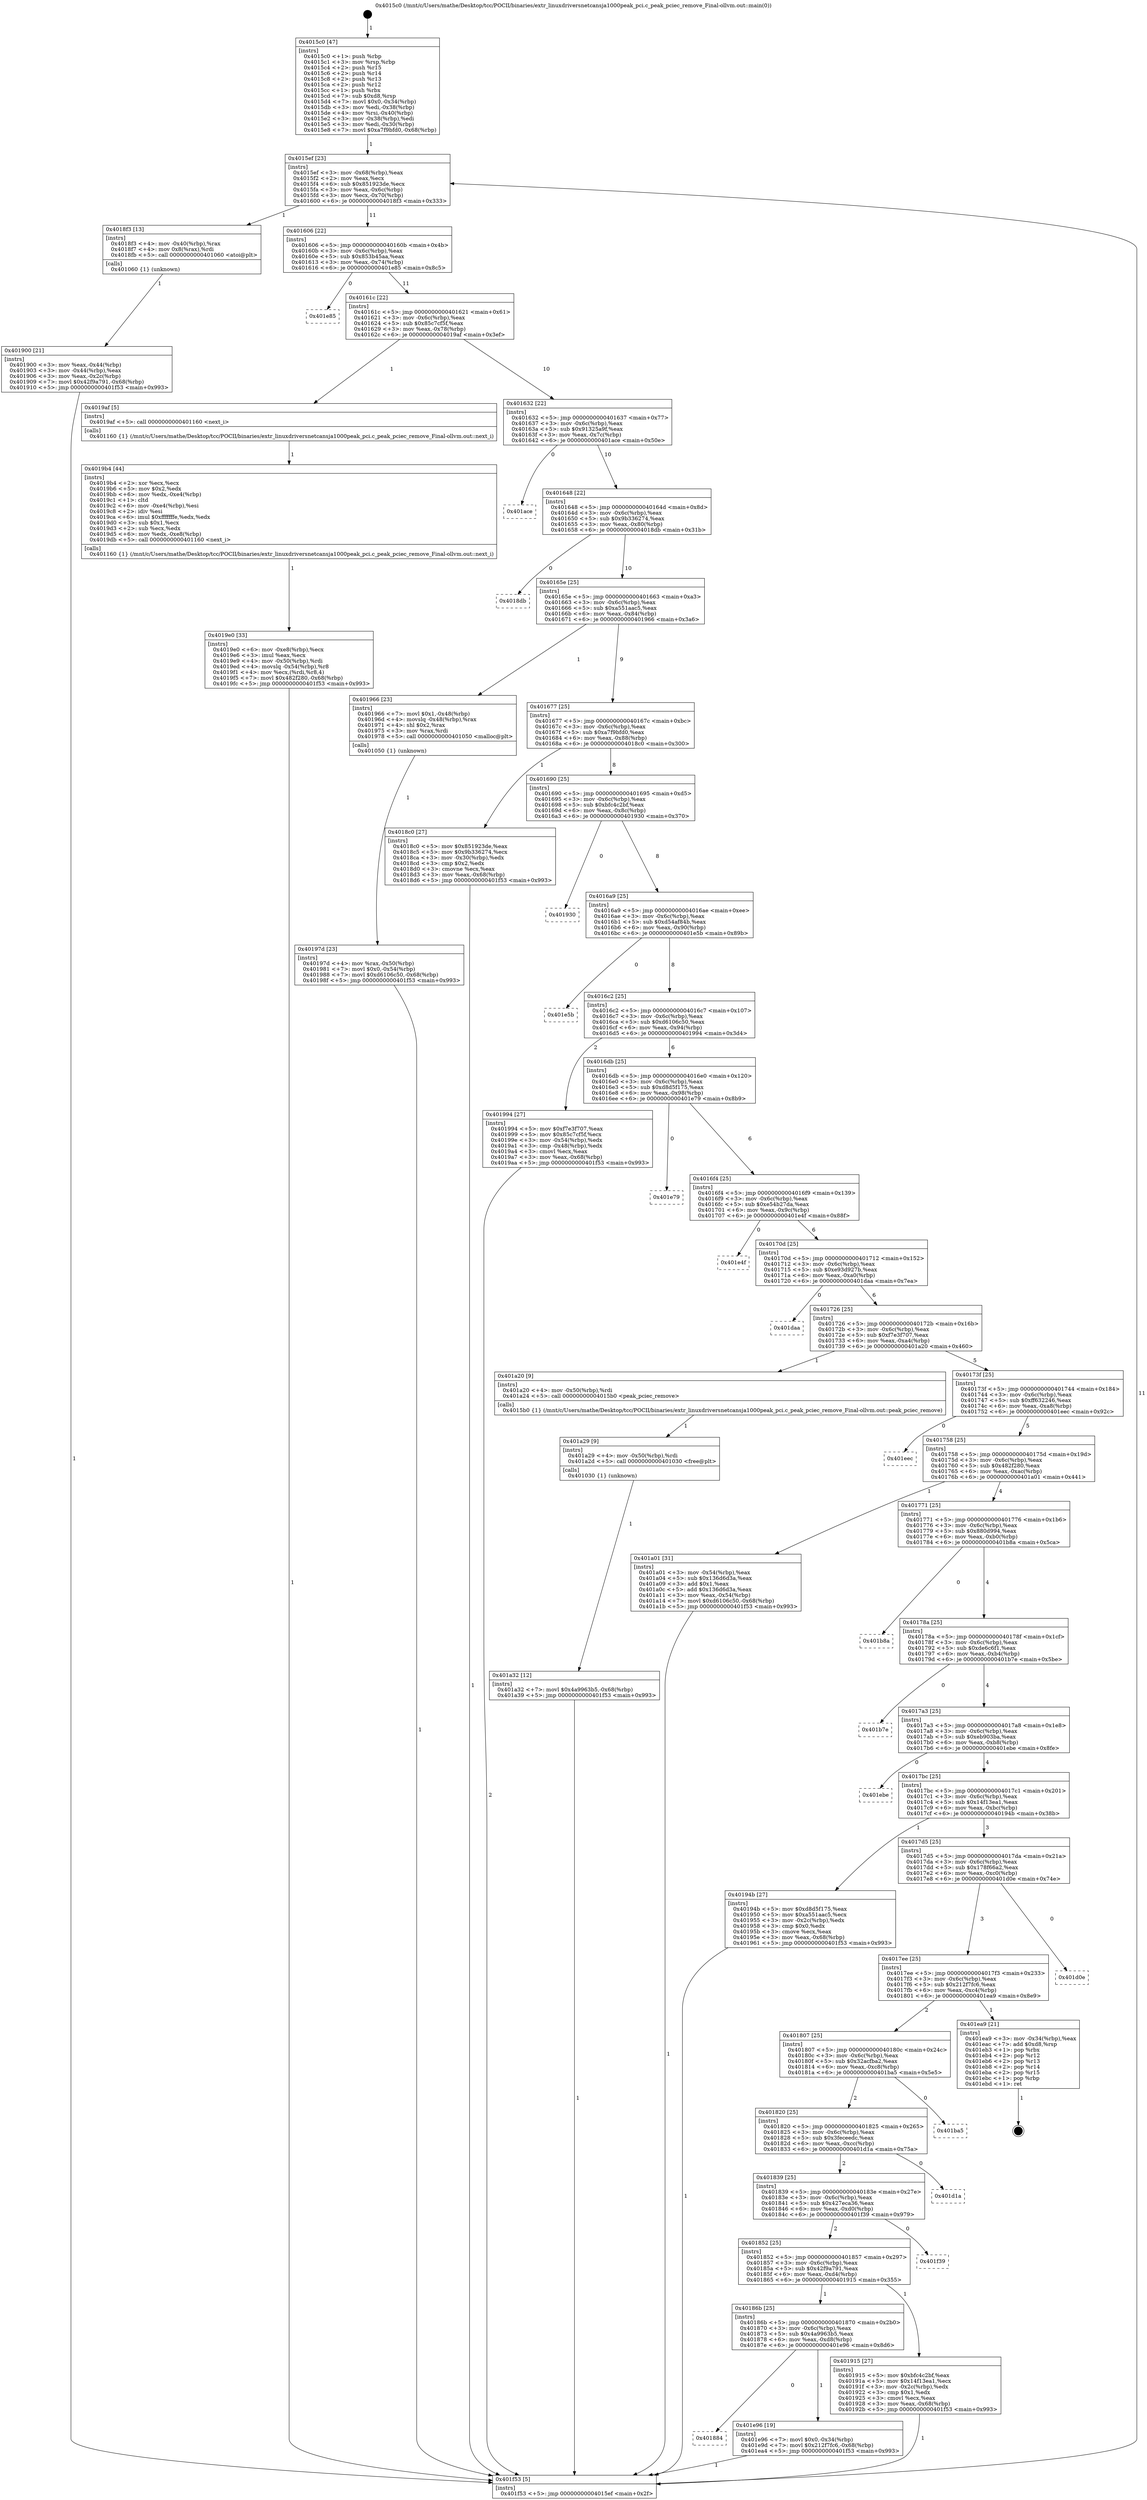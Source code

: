 digraph "0x4015c0" {
  label = "0x4015c0 (/mnt/c/Users/mathe/Desktop/tcc/POCII/binaries/extr_linuxdriversnetcansja1000peak_pci.c_peak_pciec_remove_Final-ollvm.out::main(0))"
  labelloc = "t"
  node[shape=record]

  Entry [label="",width=0.3,height=0.3,shape=circle,fillcolor=black,style=filled]
  "0x4015ef" [label="{
     0x4015ef [23]\l
     | [instrs]\l
     &nbsp;&nbsp;0x4015ef \<+3\>: mov -0x68(%rbp),%eax\l
     &nbsp;&nbsp;0x4015f2 \<+2\>: mov %eax,%ecx\l
     &nbsp;&nbsp;0x4015f4 \<+6\>: sub $0x851923de,%ecx\l
     &nbsp;&nbsp;0x4015fa \<+3\>: mov %eax,-0x6c(%rbp)\l
     &nbsp;&nbsp;0x4015fd \<+3\>: mov %ecx,-0x70(%rbp)\l
     &nbsp;&nbsp;0x401600 \<+6\>: je 00000000004018f3 \<main+0x333\>\l
  }"]
  "0x4018f3" [label="{
     0x4018f3 [13]\l
     | [instrs]\l
     &nbsp;&nbsp;0x4018f3 \<+4\>: mov -0x40(%rbp),%rax\l
     &nbsp;&nbsp;0x4018f7 \<+4\>: mov 0x8(%rax),%rdi\l
     &nbsp;&nbsp;0x4018fb \<+5\>: call 0000000000401060 \<atoi@plt\>\l
     | [calls]\l
     &nbsp;&nbsp;0x401060 \{1\} (unknown)\l
  }"]
  "0x401606" [label="{
     0x401606 [22]\l
     | [instrs]\l
     &nbsp;&nbsp;0x401606 \<+5\>: jmp 000000000040160b \<main+0x4b\>\l
     &nbsp;&nbsp;0x40160b \<+3\>: mov -0x6c(%rbp),%eax\l
     &nbsp;&nbsp;0x40160e \<+5\>: sub $0x853b45aa,%eax\l
     &nbsp;&nbsp;0x401613 \<+3\>: mov %eax,-0x74(%rbp)\l
     &nbsp;&nbsp;0x401616 \<+6\>: je 0000000000401e85 \<main+0x8c5\>\l
  }"]
  Exit [label="",width=0.3,height=0.3,shape=circle,fillcolor=black,style=filled,peripheries=2]
  "0x401e85" [label="{
     0x401e85\l
  }", style=dashed]
  "0x40161c" [label="{
     0x40161c [22]\l
     | [instrs]\l
     &nbsp;&nbsp;0x40161c \<+5\>: jmp 0000000000401621 \<main+0x61\>\l
     &nbsp;&nbsp;0x401621 \<+3\>: mov -0x6c(%rbp),%eax\l
     &nbsp;&nbsp;0x401624 \<+5\>: sub $0x85c7cf5f,%eax\l
     &nbsp;&nbsp;0x401629 \<+3\>: mov %eax,-0x78(%rbp)\l
     &nbsp;&nbsp;0x40162c \<+6\>: je 00000000004019af \<main+0x3ef\>\l
  }"]
  "0x401884" [label="{
     0x401884\l
  }", style=dashed]
  "0x4019af" [label="{
     0x4019af [5]\l
     | [instrs]\l
     &nbsp;&nbsp;0x4019af \<+5\>: call 0000000000401160 \<next_i\>\l
     | [calls]\l
     &nbsp;&nbsp;0x401160 \{1\} (/mnt/c/Users/mathe/Desktop/tcc/POCII/binaries/extr_linuxdriversnetcansja1000peak_pci.c_peak_pciec_remove_Final-ollvm.out::next_i)\l
  }"]
  "0x401632" [label="{
     0x401632 [22]\l
     | [instrs]\l
     &nbsp;&nbsp;0x401632 \<+5\>: jmp 0000000000401637 \<main+0x77\>\l
     &nbsp;&nbsp;0x401637 \<+3\>: mov -0x6c(%rbp),%eax\l
     &nbsp;&nbsp;0x40163a \<+5\>: sub $0x91325a9f,%eax\l
     &nbsp;&nbsp;0x40163f \<+3\>: mov %eax,-0x7c(%rbp)\l
     &nbsp;&nbsp;0x401642 \<+6\>: je 0000000000401ace \<main+0x50e\>\l
  }"]
  "0x401e96" [label="{
     0x401e96 [19]\l
     | [instrs]\l
     &nbsp;&nbsp;0x401e96 \<+7\>: movl $0x0,-0x34(%rbp)\l
     &nbsp;&nbsp;0x401e9d \<+7\>: movl $0x212f7fc6,-0x68(%rbp)\l
     &nbsp;&nbsp;0x401ea4 \<+5\>: jmp 0000000000401f53 \<main+0x993\>\l
  }"]
  "0x401ace" [label="{
     0x401ace\l
  }", style=dashed]
  "0x401648" [label="{
     0x401648 [22]\l
     | [instrs]\l
     &nbsp;&nbsp;0x401648 \<+5\>: jmp 000000000040164d \<main+0x8d\>\l
     &nbsp;&nbsp;0x40164d \<+3\>: mov -0x6c(%rbp),%eax\l
     &nbsp;&nbsp;0x401650 \<+5\>: sub $0x9b336274,%eax\l
     &nbsp;&nbsp;0x401655 \<+3\>: mov %eax,-0x80(%rbp)\l
     &nbsp;&nbsp;0x401658 \<+6\>: je 00000000004018db \<main+0x31b\>\l
  }"]
  "0x401a32" [label="{
     0x401a32 [12]\l
     | [instrs]\l
     &nbsp;&nbsp;0x401a32 \<+7\>: movl $0x4a9963b5,-0x68(%rbp)\l
     &nbsp;&nbsp;0x401a39 \<+5\>: jmp 0000000000401f53 \<main+0x993\>\l
  }"]
  "0x4018db" [label="{
     0x4018db\l
  }", style=dashed]
  "0x40165e" [label="{
     0x40165e [25]\l
     | [instrs]\l
     &nbsp;&nbsp;0x40165e \<+5\>: jmp 0000000000401663 \<main+0xa3\>\l
     &nbsp;&nbsp;0x401663 \<+3\>: mov -0x6c(%rbp),%eax\l
     &nbsp;&nbsp;0x401666 \<+5\>: sub $0xa551aac5,%eax\l
     &nbsp;&nbsp;0x40166b \<+6\>: mov %eax,-0x84(%rbp)\l
     &nbsp;&nbsp;0x401671 \<+6\>: je 0000000000401966 \<main+0x3a6\>\l
  }"]
  "0x401a29" [label="{
     0x401a29 [9]\l
     | [instrs]\l
     &nbsp;&nbsp;0x401a29 \<+4\>: mov -0x50(%rbp),%rdi\l
     &nbsp;&nbsp;0x401a2d \<+5\>: call 0000000000401030 \<free@plt\>\l
     | [calls]\l
     &nbsp;&nbsp;0x401030 \{1\} (unknown)\l
  }"]
  "0x401966" [label="{
     0x401966 [23]\l
     | [instrs]\l
     &nbsp;&nbsp;0x401966 \<+7\>: movl $0x1,-0x48(%rbp)\l
     &nbsp;&nbsp;0x40196d \<+4\>: movslq -0x48(%rbp),%rax\l
     &nbsp;&nbsp;0x401971 \<+4\>: shl $0x2,%rax\l
     &nbsp;&nbsp;0x401975 \<+3\>: mov %rax,%rdi\l
     &nbsp;&nbsp;0x401978 \<+5\>: call 0000000000401050 \<malloc@plt\>\l
     | [calls]\l
     &nbsp;&nbsp;0x401050 \{1\} (unknown)\l
  }"]
  "0x401677" [label="{
     0x401677 [25]\l
     | [instrs]\l
     &nbsp;&nbsp;0x401677 \<+5\>: jmp 000000000040167c \<main+0xbc\>\l
     &nbsp;&nbsp;0x40167c \<+3\>: mov -0x6c(%rbp),%eax\l
     &nbsp;&nbsp;0x40167f \<+5\>: sub $0xa7f9bfd0,%eax\l
     &nbsp;&nbsp;0x401684 \<+6\>: mov %eax,-0x88(%rbp)\l
     &nbsp;&nbsp;0x40168a \<+6\>: je 00000000004018c0 \<main+0x300\>\l
  }"]
  "0x4019e0" [label="{
     0x4019e0 [33]\l
     | [instrs]\l
     &nbsp;&nbsp;0x4019e0 \<+6\>: mov -0xe8(%rbp),%ecx\l
     &nbsp;&nbsp;0x4019e6 \<+3\>: imul %eax,%ecx\l
     &nbsp;&nbsp;0x4019e9 \<+4\>: mov -0x50(%rbp),%rdi\l
     &nbsp;&nbsp;0x4019ed \<+4\>: movslq -0x54(%rbp),%r8\l
     &nbsp;&nbsp;0x4019f1 \<+4\>: mov %ecx,(%rdi,%r8,4)\l
     &nbsp;&nbsp;0x4019f5 \<+7\>: movl $0x482f280,-0x68(%rbp)\l
     &nbsp;&nbsp;0x4019fc \<+5\>: jmp 0000000000401f53 \<main+0x993\>\l
  }"]
  "0x4018c0" [label="{
     0x4018c0 [27]\l
     | [instrs]\l
     &nbsp;&nbsp;0x4018c0 \<+5\>: mov $0x851923de,%eax\l
     &nbsp;&nbsp;0x4018c5 \<+5\>: mov $0x9b336274,%ecx\l
     &nbsp;&nbsp;0x4018ca \<+3\>: mov -0x30(%rbp),%edx\l
     &nbsp;&nbsp;0x4018cd \<+3\>: cmp $0x2,%edx\l
     &nbsp;&nbsp;0x4018d0 \<+3\>: cmovne %ecx,%eax\l
     &nbsp;&nbsp;0x4018d3 \<+3\>: mov %eax,-0x68(%rbp)\l
     &nbsp;&nbsp;0x4018d6 \<+5\>: jmp 0000000000401f53 \<main+0x993\>\l
  }"]
  "0x401690" [label="{
     0x401690 [25]\l
     | [instrs]\l
     &nbsp;&nbsp;0x401690 \<+5\>: jmp 0000000000401695 \<main+0xd5\>\l
     &nbsp;&nbsp;0x401695 \<+3\>: mov -0x6c(%rbp),%eax\l
     &nbsp;&nbsp;0x401698 \<+5\>: sub $0xbfc4c2bf,%eax\l
     &nbsp;&nbsp;0x40169d \<+6\>: mov %eax,-0x8c(%rbp)\l
     &nbsp;&nbsp;0x4016a3 \<+6\>: je 0000000000401930 \<main+0x370\>\l
  }"]
  "0x401f53" [label="{
     0x401f53 [5]\l
     | [instrs]\l
     &nbsp;&nbsp;0x401f53 \<+5\>: jmp 00000000004015ef \<main+0x2f\>\l
  }"]
  "0x4015c0" [label="{
     0x4015c0 [47]\l
     | [instrs]\l
     &nbsp;&nbsp;0x4015c0 \<+1\>: push %rbp\l
     &nbsp;&nbsp;0x4015c1 \<+3\>: mov %rsp,%rbp\l
     &nbsp;&nbsp;0x4015c4 \<+2\>: push %r15\l
     &nbsp;&nbsp;0x4015c6 \<+2\>: push %r14\l
     &nbsp;&nbsp;0x4015c8 \<+2\>: push %r13\l
     &nbsp;&nbsp;0x4015ca \<+2\>: push %r12\l
     &nbsp;&nbsp;0x4015cc \<+1\>: push %rbx\l
     &nbsp;&nbsp;0x4015cd \<+7\>: sub $0xd8,%rsp\l
     &nbsp;&nbsp;0x4015d4 \<+7\>: movl $0x0,-0x34(%rbp)\l
     &nbsp;&nbsp;0x4015db \<+3\>: mov %edi,-0x38(%rbp)\l
     &nbsp;&nbsp;0x4015de \<+4\>: mov %rsi,-0x40(%rbp)\l
     &nbsp;&nbsp;0x4015e2 \<+3\>: mov -0x38(%rbp),%edi\l
     &nbsp;&nbsp;0x4015e5 \<+3\>: mov %edi,-0x30(%rbp)\l
     &nbsp;&nbsp;0x4015e8 \<+7\>: movl $0xa7f9bfd0,-0x68(%rbp)\l
  }"]
  "0x401900" [label="{
     0x401900 [21]\l
     | [instrs]\l
     &nbsp;&nbsp;0x401900 \<+3\>: mov %eax,-0x44(%rbp)\l
     &nbsp;&nbsp;0x401903 \<+3\>: mov -0x44(%rbp),%eax\l
     &nbsp;&nbsp;0x401906 \<+3\>: mov %eax,-0x2c(%rbp)\l
     &nbsp;&nbsp;0x401909 \<+7\>: movl $0x42f9a791,-0x68(%rbp)\l
     &nbsp;&nbsp;0x401910 \<+5\>: jmp 0000000000401f53 \<main+0x993\>\l
  }"]
  "0x4019b4" [label="{
     0x4019b4 [44]\l
     | [instrs]\l
     &nbsp;&nbsp;0x4019b4 \<+2\>: xor %ecx,%ecx\l
     &nbsp;&nbsp;0x4019b6 \<+5\>: mov $0x2,%edx\l
     &nbsp;&nbsp;0x4019bb \<+6\>: mov %edx,-0xe4(%rbp)\l
     &nbsp;&nbsp;0x4019c1 \<+1\>: cltd\l
     &nbsp;&nbsp;0x4019c2 \<+6\>: mov -0xe4(%rbp),%esi\l
     &nbsp;&nbsp;0x4019c8 \<+2\>: idiv %esi\l
     &nbsp;&nbsp;0x4019ca \<+6\>: imul $0xfffffffe,%edx,%edx\l
     &nbsp;&nbsp;0x4019d0 \<+3\>: sub $0x1,%ecx\l
     &nbsp;&nbsp;0x4019d3 \<+2\>: sub %ecx,%edx\l
     &nbsp;&nbsp;0x4019d5 \<+6\>: mov %edx,-0xe8(%rbp)\l
     &nbsp;&nbsp;0x4019db \<+5\>: call 0000000000401160 \<next_i\>\l
     | [calls]\l
     &nbsp;&nbsp;0x401160 \{1\} (/mnt/c/Users/mathe/Desktop/tcc/POCII/binaries/extr_linuxdriversnetcansja1000peak_pci.c_peak_pciec_remove_Final-ollvm.out::next_i)\l
  }"]
  "0x401930" [label="{
     0x401930\l
  }", style=dashed]
  "0x4016a9" [label="{
     0x4016a9 [25]\l
     | [instrs]\l
     &nbsp;&nbsp;0x4016a9 \<+5\>: jmp 00000000004016ae \<main+0xee\>\l
     &nbsp;&nbsp;0x4016ae \<+3\>: mov -0x6c(%rbp),%eax\l
     &nbsp;&nbsp;0x4016b1 \<+5\>: sub $0xd54af84b,%eax\l
     &nbsp;&nbsp;0x4016b6 \<+6\>: mov %eax,-0x90(%rbp)\l
     &nbsp;&nbsp;0x4016bc \<+6\>: je 0000000000401e5b \<main+0x89b\>\l
  }"]
  "0x40197d" [label="{
     0x40197d [23]\l
     | [instrs]\l
     &nbsp;&nbsp;0x40197d \<+4\>: mov %rax,-0x50(%rbp)\l
     &nbsp;&nbsp;0x401981 \<+7\>: movl $0x0,-0x54(%rbp)\l
     &nbsp;&nbsp;0x401988 \<+7\>: movl $0xd6106c50,-0x68(%rbp)\l
     &nbsp;&nbsp;0x40198f \<+5\>: jmp 0000000000401f53 \<main+0x993\>\l
  }"]
  "0x401e5b" [label="{
     0x401e5b\l
  }", style=dashed]
  "0x4016c2" [label="{
     0x4016c2 [25]\l
     | [instrs]\l
     &nbsp;&nbsp;0x4016c2 \<+5\>: jmp 00000000004016c7 \<main+0x107\>\l
     &nbsp;&nbsp;0x4016c7 \<+3\>: mov -0x6c(%rbp),%eax\l
     &nbsp;&nbsp;0x4016ca \<+5\>: sub $0xd6106c50,%eax\l
     &nbsp;&nbsp;0x4016cf \<+6\>: mov %eax,-0x94(%rbp)\l
     &nbsp;&nbsp;0x4016d5 \<+6\>: je 0000000000401994 \<main+0x3d4\>\l
  }"]
  "0x40186b" [label="{
     0x40186b [25]\l
     | [instrs]\l
     &nbsp;&nbsp;0x40186b \<+5\>: jmp 0000000000401870 \<main+0x2b0\>\l
     &nbsp;&nbsp;0x401870 \<+3\>: mov -0x6c(%rbp),%eax\l
     &nbsp;&nbsp;0x401873 \<+5\>: sub $0x4a9963b5,%eax\l
     &nbsp;&nbsp;0x401878 \<+6\>: mov %eax,-0xd8(%rbp)\l
     &nbsp;&nbsp;0x40187e \<+6\>: je 0000000000401e96 \<main+0x8d6\>\l
  }"]
  "0x401994" [label="{
     0x401994 [27]\l
     | [instrs]\l
     &nbsp;&nbsp;0x401994 \<+5\>: mov $0xf7e3f707,%eax\l
     &nbsp;&nbsp;0x401999 \<+5\>: mov $0x85c7cf5f,%ecx\l
     &nbsp;&nbsp;0x40199e \<+3\>: mov -0x54(%rbp),%edx\l
     &nbsp;&nbsp;0x4019a1 \<+3\>: cmp -0x48(%rbp),%edx\l
     &nbsp;&nbsp;0x4019a4 \<+3\>: cmovl %ecx,%eax\l
     &nbsp;&nbsp;0x4019a7 \<+3\>: mov %eax,-0x68(%rbp)\l
     &nbsp;&nbsp;0x4019aa \<+5\>: jmp 0000000000401f53 \<main+0x993\>\l
  }"]
  "0x4016db" [label="{
     0x4016db [25]\l
     | [instrs]\l
     &nbsp;&nbsp;0x4016db \<+5\>: jmp 00000000004016e0 \<main+0x120\>\l
     &nbsp;&nbsp;0x4016e0 \<+3\>: mov -0x6c(%rbp),%eax\l
     &nbsp;&nbsp;0x4016e3 \<+5\>: sub $0xd8d5f175,%eax\l
     &nbsp;&nbsp;0x4016e8 \<+6\>: mov %eax,-0x98(%rbp)\l
     &nbsp;&nbsp;0x4016ee \<+6\>: je 0000000000401e79 \<main+0x8b9\>\l
  }"]
  "0x401915" [label="{
     0x401915 [27]\l
     | [instrs]\l
     &nbsp;&nbsp;0x401915 \<+5\>: mov $0xbfc4c2bf,%eax\l
     &nbsp;&nbsp;0x40191a \<+5\>: mov $0x14f13ea1,%ecx\l
     &nbsp;&nbsp;0x40191f \<+3\>: mov -0x2c(%rbp),%edx\l
     &nbsp;&nbsp;0x401922 \<+3\>: cmp $0x1,%edx\l
     &nbsp;&nbsp;0x401925 \<+3\>: cmovl %ecx,%eax\l
     &nbsp;&nbsp;0x401928 \<+3\>: mov %eax,-0x68(%rbp)\l
     &nbsp;&nbsp;0x40192b \<+5\>: jmp 0000000000401f53 \<main+0x993\>\l
  }"]
  "0x401e79" [label="{
     0x401e79\l
  }", style=dashed]
  "0x4016f4" [label="{
     0x4016f4 [25]\l
     | [instrs]\l
     &nbsp;&nbsp;0x4016f4 \<+5\>: jmp 00000000004016f9 \<main+0x139\>\l
     &nbsp;&nbsp;0x4016f9 \<+3\>: mov -0x6c(%rbp),%eax\l
     &nbsp;&nbsp;0x4016fc \<+5\>: sub $0xe54b27da,%eax\l
     &nbsp;&nbsp;0x401701 \<+6\>: mov %eax,-0x9c(%rbp)\l
     &nbsp;&nbsp;0x401707 \<+6\>: je 0000000000401e4f \<main+0x88f\>\l
  }"]
  "0x401852" [label="{
     0x401852 [25]\l
     | [instrs]\l
     &nbsp;&nbsp;0x401852 \<+5\>: jmp 0000000000401857 \<main+0x297\>\l
     &nbsp;&nbsp;0x401857 \<+3\>: mov -0x6c(%rbp),%eax\l
     &nbsp;&nbsp;0x40185a \<+5\>: sub $0x42f9a791,%eax\l
     &nbsp;&nbsp;0x40185f \<+6\>: mov %eax,-0xd4(%rbp)\l
     &nbsp;&nbsp;0x401865 \<+6\>: je 0000000000401915 \<main+0x355\>\l
  }"]
  "0x401e4f" [label="{
     0x401e4f\l
  }", style=dashed]
  "0x40170d" [label="{
     0x40170d [25]\l
     | [instrs]\l
     &nbsp;&nbsp;0x40170d \<+5\>: jmp 0000000000401712 \<main+0x152\>\l
     &nbsp;&nbsp;0x401712 \<+3\>: mov -0x6c(%rbp),%eax\l
     &nbsp;&nbsp;0x401715 \<+5\>: sub $0xe93d927b,%eax\l
     &nbsp;&nbsp;0x40171a \<+6\>: mov %eax,-0xa0(%rbp)\l
     &nbsp;&nbsp;0x401720 \<+6\>: je 0000000000401daa \<main+0x7ea\>\l
  }"]
  "0x401f39" [label="{
     0x401f39\l
  }", style=dashed]
  "0x401daa" [label="{
     0x401daa\l
  }", style=dashed]
  "0x401726" [label="{
     0x401726 [25]\l
     | [instrs]\l
     &nbsp;&nbsp;0x401726 \<+5\>: jmp 000000000040172b \<main+0x16b\>\l
     &nbsp;&nbsp;0x40172b \<+3\>: mov -0x6c(%rbp),%eax\l
     &nbsp;&nbsp;0x40172e \<+5\>: sub $0xf7e3f707,%eax\l
     &nbsp;&nbsp;0x401733 \<+6\>: mov %eax,-0xa4(%rbp)\l
     &nbsp;&nbsp;0x401739 \<+6\>: je 0000000000401a20 \<main+0x460\>\l
  }"]
  "0x401839" [label="{
     0x401839 [25]\l
     | [instrs]\l
     &nbsp;&nbsp;0x401839 \<+5\>: jmp 000000000040183e \<main+0x27e\>\l
     &nbsp;&nbsp;0x40183e \<+3\>: mov -0x6c(%rbp),%eax\l
     &nbsp;&nbsp;0x401841 \<+5\>: sub $0x427eca36,%eax\l
     &nbsp;&nbsp;0x401846 \<+6\>: mov %eax,-0xd0(%rbp)\l
     &nbsp;&nbsp;0x40184c \<+6\>: je 0000000000401f39 \<main+0x979\>\l
  }"]
  "0x401a20" [label="{
     0x401a20 [9]\l
     | [instrs]\l
     &nbsp;&nbsp;0x401a20 \<+4\>: mov -0x50(%rbp),%rdi\l
     &nbsp;&nbsp;0x401a24 \<+5\>: call 00000000004015b0 \<peak_pciec_remove\>\l
     | [calls]\l
     &nbsp;&nbsp;0x4015b0 \{1\} (/mnt/c/Users/mathe/Desktop/tcc/POCII/binaries/extr_linuxdriversnetcansja1000peak_pci.c_peak_pciec_remove_Final-ollvm.out::peak_pciec_remove)\l
  }"]
  "0x40173f" [label="{
     0x40173f [25]\l
     | [instrs]\l
     &nbsp;&nbsp;0x40173f \<+5\>: jmp 0000000000401744 \<main+0x184\>\l
     &nbsp;&nbsp;0x401744 \<+3\>: mov -0x6c(%rbp),%eax\l
     &nbsp;&nbsp;0x401747 \<+5\>: sub $0xff632246,%eax\l
     &nbsp;&nbsp;0x40174c \<+6\>: mov %eax,-0xa8(%rbp)\l
     &nbsp;&nbsp;0x401752 \<+6\>: je 0000000000401eec \<main+0x92c\>\l
  }"]
  "0x401d1a" [label="{
     0x401d1a\l
  }", style=dashed]
  "0x401eec" [label="{
     0x401eec\l
  }", style=dashed]
  "0x401758" [label="{
     0x401758 [25]\l
     | [instrs]\l
     &nbsp;&nbsp;0x401758 \<+5\>: jmp 000000000040175d \<main+0x19d\>\l
     &nbsp;&nbsp;0x40175d \<+3\>: mov -0x6c(%rbp),%eax\l
     &nbsp;&nbsp;0x401760 \<+5\>: sub $0x482f280,%eax\l
     &nbsp;&nbsp;0x401765 \<+6\>: mov %eax,-0xac(%rbp)\l
     &nbsp;&nbsp;0x40176b \<+6\>: je 0000000000401a01 \<main+0x441\>\l
  }"]
  "0x401820" [label="{
     0x401820 [25]\l
     | [instrs]\l
     &nbsp;&nbsp;0x401820 \<+5\>: jmp 0000000000401825 \<main+0x265\>\l
     &nbsp;&nbsp;0x401825 \<+3\>: mov -0x6c(%rbp),%eax\l
     &nbsp;&nbsp;0x401828 \<+5\>: sub $0x3feceedc,%eax\l
     &nbsp;&nbsp;0x40182d \<+6\>: mov %eax,-0xcc(%rbp)\l
     &nbsp;&nbsp;0x401833 \<+6\>: je 0000000000401d1a \<main+0x75a\>\l
  }"]
  "0x401a01" [label="{
     0x401a01 [31]\l
     | [instrs]\l
     &nbsp;&nbsp;0x401a01 \<+3\>: mov -0x54(%rbp),%eax\l
     &nbsp;&nbsp;0x401a04 \<+5\>: sub $0x136d6d3a,%eax\l
     &nbsp;&nbsp;0x401a09 \<+3\>: add $0x1,%eax\l
     &nbsp;&nbsp;0x401a0c \<+5\>: add $0x136d6d3a,%eax\l
     &nbsp;&nbsp;0x401a11 \<+3\>: mov %eax,-0x54(%rbp)\l
     &nbsp;&nbsp;0x401a14 \<+7\>: movl $0xd6106c50,-0x68(%rbp)\l
     &nbsp;&nbsp;0x401a1b \<+5\>: jmp 0000000000401f53 \<main+0x993\>\l
  }"]
  "0x401771" [label="{
     0x401771 [25]\l
     | [instrs]\l
     &nbsp;&nbsp;0x401771 \<+5\>: jmp 0000000000401776 \<main+0x1b6\>\l
     &nbsp;&nbsp;0x401776 \<+3\>: mov -0x6c(%rbp),%eax\l
     &nbsp;&nbsp;0x401779 \<+5\>: sub $0x880d994,%eax\l
     &nbsp;&nbsp;0x40177e \<+6\>: mov %eax,-0xb0(%rbp)\l
     &nbsp;&nbsp;0x401784 \<+6\>: je 0000000000401b8a \<main+0x5ca\>\l
  }"]
  "0x401ba5" [label="{
     0x401ba5\l
  }", style=dashed]
  "0x401b8a" [label="{
     0x401b8a\l
  }", style=dashed]
  "0x40178a" [label="{
     0x40178a [25]\l
     | [instrs]\l
     &nbsp;&nbsp;0x40178a \<+5\>: jmp 000000000040178f \<main+0x1cf\>\l
     &nbsp;&nbsp;0x40178f \<+3\>: mov -0x6c(%rbp),%eax\l
     &nbsp;&nbsp;0x401792 \<+5\>: sub $0xde6c6f1,%eax\l
     &nbsp;&nbsp;0x401797 \<+6\>: mov %eax,-0xb4(%rbp)\l
     &nbsp;&nbsp;0x40179d \<+6\>: je 0000000000401b7e \<main+0x5be\>\l
  }"]
  "0x401807" [label="{
     0x401807 [25]\l
     | [instrs]\l
     &nbsp;&nbsp;0x401807 \<+5\>: jmp 000000000040180c \<main+0x24c\>\l
     &nbsp;&nbsp;0x40180c \<+3\>: mov -0x6c(%rbp),%eax\l
     &nbsp;&nbsp;0x40180f \<+5\>: sub $0x32acfba2,%eax\l
     &nbsp;&nbsp;0x401814 \<+6\>: mov %eax,-0xc8(%rbp)\l
     &nbsp;&nbsp;0x40181a \<+6\>: je 0000000000401ba5 \<main+0x5e5\>\l
  }"]
  "0x401b7e" [label="{
     0x401b7e\l
  }", style=dashed]
  "0x4017a3" [label="{
     0x4017a3 [25]\l
     | [instrs]\l
     &nbsp;&nbsp;0x4017a3 \<+5\>: jmp 00000000004017a8 \<main+0x1e8\>\l
     &nbsp;&nbsp;0x4017a8 \<+3\>: mov -0x6c(%rbp),%eax\l
     &nbsp;&nbsp;0x4017ab \<+5\>: sub $0xeb903ba,%eax\l
     &nbsp;&nbsp;0x4017b0 \<+6\>: mov %eax,-0xb8(%rbp)\l
     &nbsp;&nbsp;0x4017b6 \<+6\>: je 0000000000401ebe \<main+0x8fe\>\l
  }"]
  "0x401ea9" [label="{
     0x401ea9 [21]\l
     | [instrs]\l
     &nbsp;&nbsp;0x401ea9 \<+3\>: mov -0x34(%rbp),%eax\l
     &nbsp;&nbsp;0x401eac \<+7\>: add $0xd8,%rsp\l
     &nbsp;&nbsp;0x401eb3 \<+1\>: pop %rbx\l
     &nbsp;&nbsp;0x401eb4 \<+2\>: pop %r12\l
     &nbsp;&nbsp;0x401eb6 \<+2\>: pop %r13\l
     &nbsp;&nbsp;0x401eb8 \<+2\>: pop %r14\l
     &nbsp;&nbsp;0x401eba \<+2\>: pop %r15\l
     &nbsp;&nbsp;0x401ebc \<+1\>: pop %rbp\l
     &nbsp;&nbsp;0x401ebd \<+1\>: ret\l
  }"]
  "0x401ebe" [label="{
     0x401ebe\l
  }", style=dashed]
  "0x4017bc" [label="{
     0x4017bc [25]\l
     | [instrs]\l
     &nbsp;&nbsp;0x4017bc \<+5\>: jmp 00000000004017c1 \<main+0x201\>\l
     &nbsp;&nbsp;0x4017c1 \<+3\>: mov -0x6c(%rbp),%eax\l
     &nbsp;&nbsp;0x4017c4 \<+5\>: sub $0x14f13ea1,%eax\l
     &nbsp;&nbsp;0x4017c9 \<+6\>: mov %eax,-0xbc(%rbp)\l
     &nbsp;&nbsp;0x4017cf \<+6\>: je 000000000040194b \<main+0x38b\>\l
  }"]
  "0x4017ee" [label="{
     0x4017ee [25]\l
     | [instrs]\l
     &nbsp;&nbsp;0x4017ee \<+5\>: jmp 00000000004017f3 \<main+0x233\>\l
     &nbsp;&nbsp;0x4017f3 \<+3\>: mov -0x6c(%rbp),%eax\l
     &nbsp;&nbsp;0x4017f6 \<+5\>: sub $0x212f7fc6,%eax\l
     &nbsp;&nbsp;0x4017fb \<+6\>: mov %eax,-0xc4(%rbp)\l
     &nbsp;&nbsp;0x401801 \<+6\>: je 0000000000401ea9 \<main+0x8e9\>\l
  }"]
  "0x40194b" [label="{
     0x40194b [27]\l
     | [instrs]\l
     &nbsp;&nbsp;0x40194b \<+5\>: mov $0xd8d5f175,%eax\l
     &nbsp;&nbsp;0x401950 \<+5\>: mov $0xa551aac5,%ecx\l
     &nbsp;&nbsp;0x401955 \<+3\>: mov -0x2c(%rbp),%edx\l
     &nbsp;&nbsp;0x401958 \<+3\>: cmp $0x0,%edx\l
     &nbsp;&nbsp;0x40195b \<+3\>: cmove %ecx,%eax\l
     &nbsp;&nbsp;0x40195e \<+3\>: mov %eax,-0x68(%rbp)\l
     &nbsp;&nbsp;0x401961 \<+5\>: jmp 0000000000401f53 \<main+0x993\>\l
  }"]
  "0x4017d5" [label="{
     0x4017d5 [25]\l
     | [instrs]\l
     &nbsp;&nbsp;0x4017d5 \<+5\>: jmp 00000000004017da \<main+0x21a\>\l
     &nbsp;&nbsp;0x4017da \<+3\>: mov -0x6c(%rbp),%eax\l
     &nbsp;&nbsp;0x4017dd \<+5\>: sub $0x178f66a2,%eax\l
     &nbsp;&nbsp;0x4017e2 \<+6\>: mov %eax,-0xc0(%rbp)\l
     &nbsp;&nbsp;0x4017e8 \<+6\>: je 0000000000401d0e \<main+0x74e\>\l
  }"]
  "0x401d0e" [label="{
     0x401d0e\l
  }", style=dashed]
  Entry -> "0x4015c0" [label=" 1"]
  "0x4015ef" -> "0x4018f3" [label=" 1"]
  "0x4015ef" -> "0x401606" [label=" 11"]
  "0x401ea9" -> Exit [label=" 1"]
  "0x401606" -> "0x401e85" [label=" 0"]
  "0x401606" -> "0x40161c" [label=" 11"]
  "0x401e96" -> "0x401f53" [label=" 1"]
  "0x40161c" -> "0x4019af" [label=" 1"]
  "0x40161c" -> "0x401632" [label=" 10"]
  "0x40186b" -> "0x401884" [label=" 0"]
  "0x401632" -> "0x401ace" [label=" 0"]
  "0x401632" -> "0x401648" [label=" 10"]
  "0x40186b" -> "0x401e96" [label=" 1"]
  "0x401648" -> "0x4018db" [label=" 0"]
  "0x401648" -> "0x40165e" [label=" 10"]
  "0x401a32" -> "0x401f53" [label=" 1"]
  "0x40165e" -> "0x401966" [label=" 1"]
  "0x40165e" -> "0x401677" [label=" 9"]
  "0x401a29" -> "0x401a32" [label=" 1"]
  "0x401677" -> "0x4018c0" [label=" 1"]
  "0x401677" -> "0x401690" [label=" 8"]
  "0x4018c0" -> "0x401f53" [label=" 1"]
  "0x4015c0" -> "0x4015ef" [label=" 1"]
  "0x401f53" -> "0x4015ef" [label=" 11"]
  "0x4018f3" -> "0x401900" [label=" 1"]
  "0x401900" -> "0x401f53" [label=" 1"]
  "0x401a20" -> "0x401a29" [label=" 1"]
  "0x401690" -> "0x401930" [label=" 0"]
  "0x401690" -> "0x4016a9" [label=" 8"]
  "0x401a01" -> "0x401f53" [label=" 1"]
  "0x4016a9" -> "0x401e5b" [label=" 0"]
  "0x4016a9" -> "0x4016c2" [label=" 8"]
  "0x4019e0" -> "0x401f53" [label=" 1"]
  "0x4016c2" -> "0x401994" [label=" 2"]
  "0x4016c2" -> "0x4016db" [label=" 6"]
  "0x4019b4" -> "0x4019e0" [label=" 1"]
  "0x4016db" -> "0x401e79" [label=" 0"]
  "0x4016db" -> "0x4016f4" [label=" 6"]
  "0x4019af" -> "0x4019b4" [label=" 1"]
  "0x4016f4" -> "0x401e4f" [label=" 0"]
  "0x4016f4" -> "0x40170d" [label=" 6"]
  "0x40197d" -> "0x401f53" [label=" 1"]
  "0x40170d" -> "0x401daa" [label=" 0"]
  "0x40170d" -> "0x401726" [label=" 6"]
  "0x401966" -> "0x40197d" [label=" 1"]
  "0x401726" -> "0x401a20" [label=" 1"]
  "0x401726" -> "0x40173f" [label=" 5"]
  "0x401915" -> "0x401f53" [label=" 1"]
  "0x40173f" -> "0x401eec" [label=" 0"]
  "0x40173f" -> "0x401758" [label=" 5"]
  "0x401852" -> "0x40186b" [label=" 1"]
  "0x401758" -> "0x401a01" [label=" 1"]
  "0x401758" -> "0x401771" [label=" 4"]
  "0x401994" -> "0x401f53" [label=" 2"]
  "0x401771" -> "0x401b8a" [label=" 0"]
  "0x401771" -> "0x40178a" [label=" 4"]
  "0x401839" -> "0x401852" [label=" 2"]
  "0x40178a" -> "0x401b7e" [label=" 0"]
  "0x40178a" -> "0x4017a3" [label=" 4"]
  "0x40194b" -> "0x401f53" [label=" 1"]
  "0x4017a3" -> "0x401ebe" [label=" 0"]
  "0x4017a3" -> "0x4017bc" [label=" 4"]
  "0x401820" -> "0x401839" [label=" 2"]
  "0x4017bc" -> "0x40194b" [label=" 1"]
  "0x4017bc" -> "0x4017d5" [label=" 3"]
  "0x401852" -> "0x401915" [label=" 1"]
  "0x4017d5" -> "0x401d0e" [label=" 0"]
  "0x4017d5" -> "0x4017ee" [label=" 3"]
  "0x401820" -> "0x401d1a" [label=" 0"]
  "0x4017ee" -> "0x401ea9" [label=" 1"]
  "0x4017ee" -> "0x401807" [label=" 2"]
  "0x401839" -> "0x401f39" [label=" 0"]
  "0x401807" -> "0x401ba5" [label=" 0"]
  "0x401807" -> "0x401820" [label=" 2"]
}
